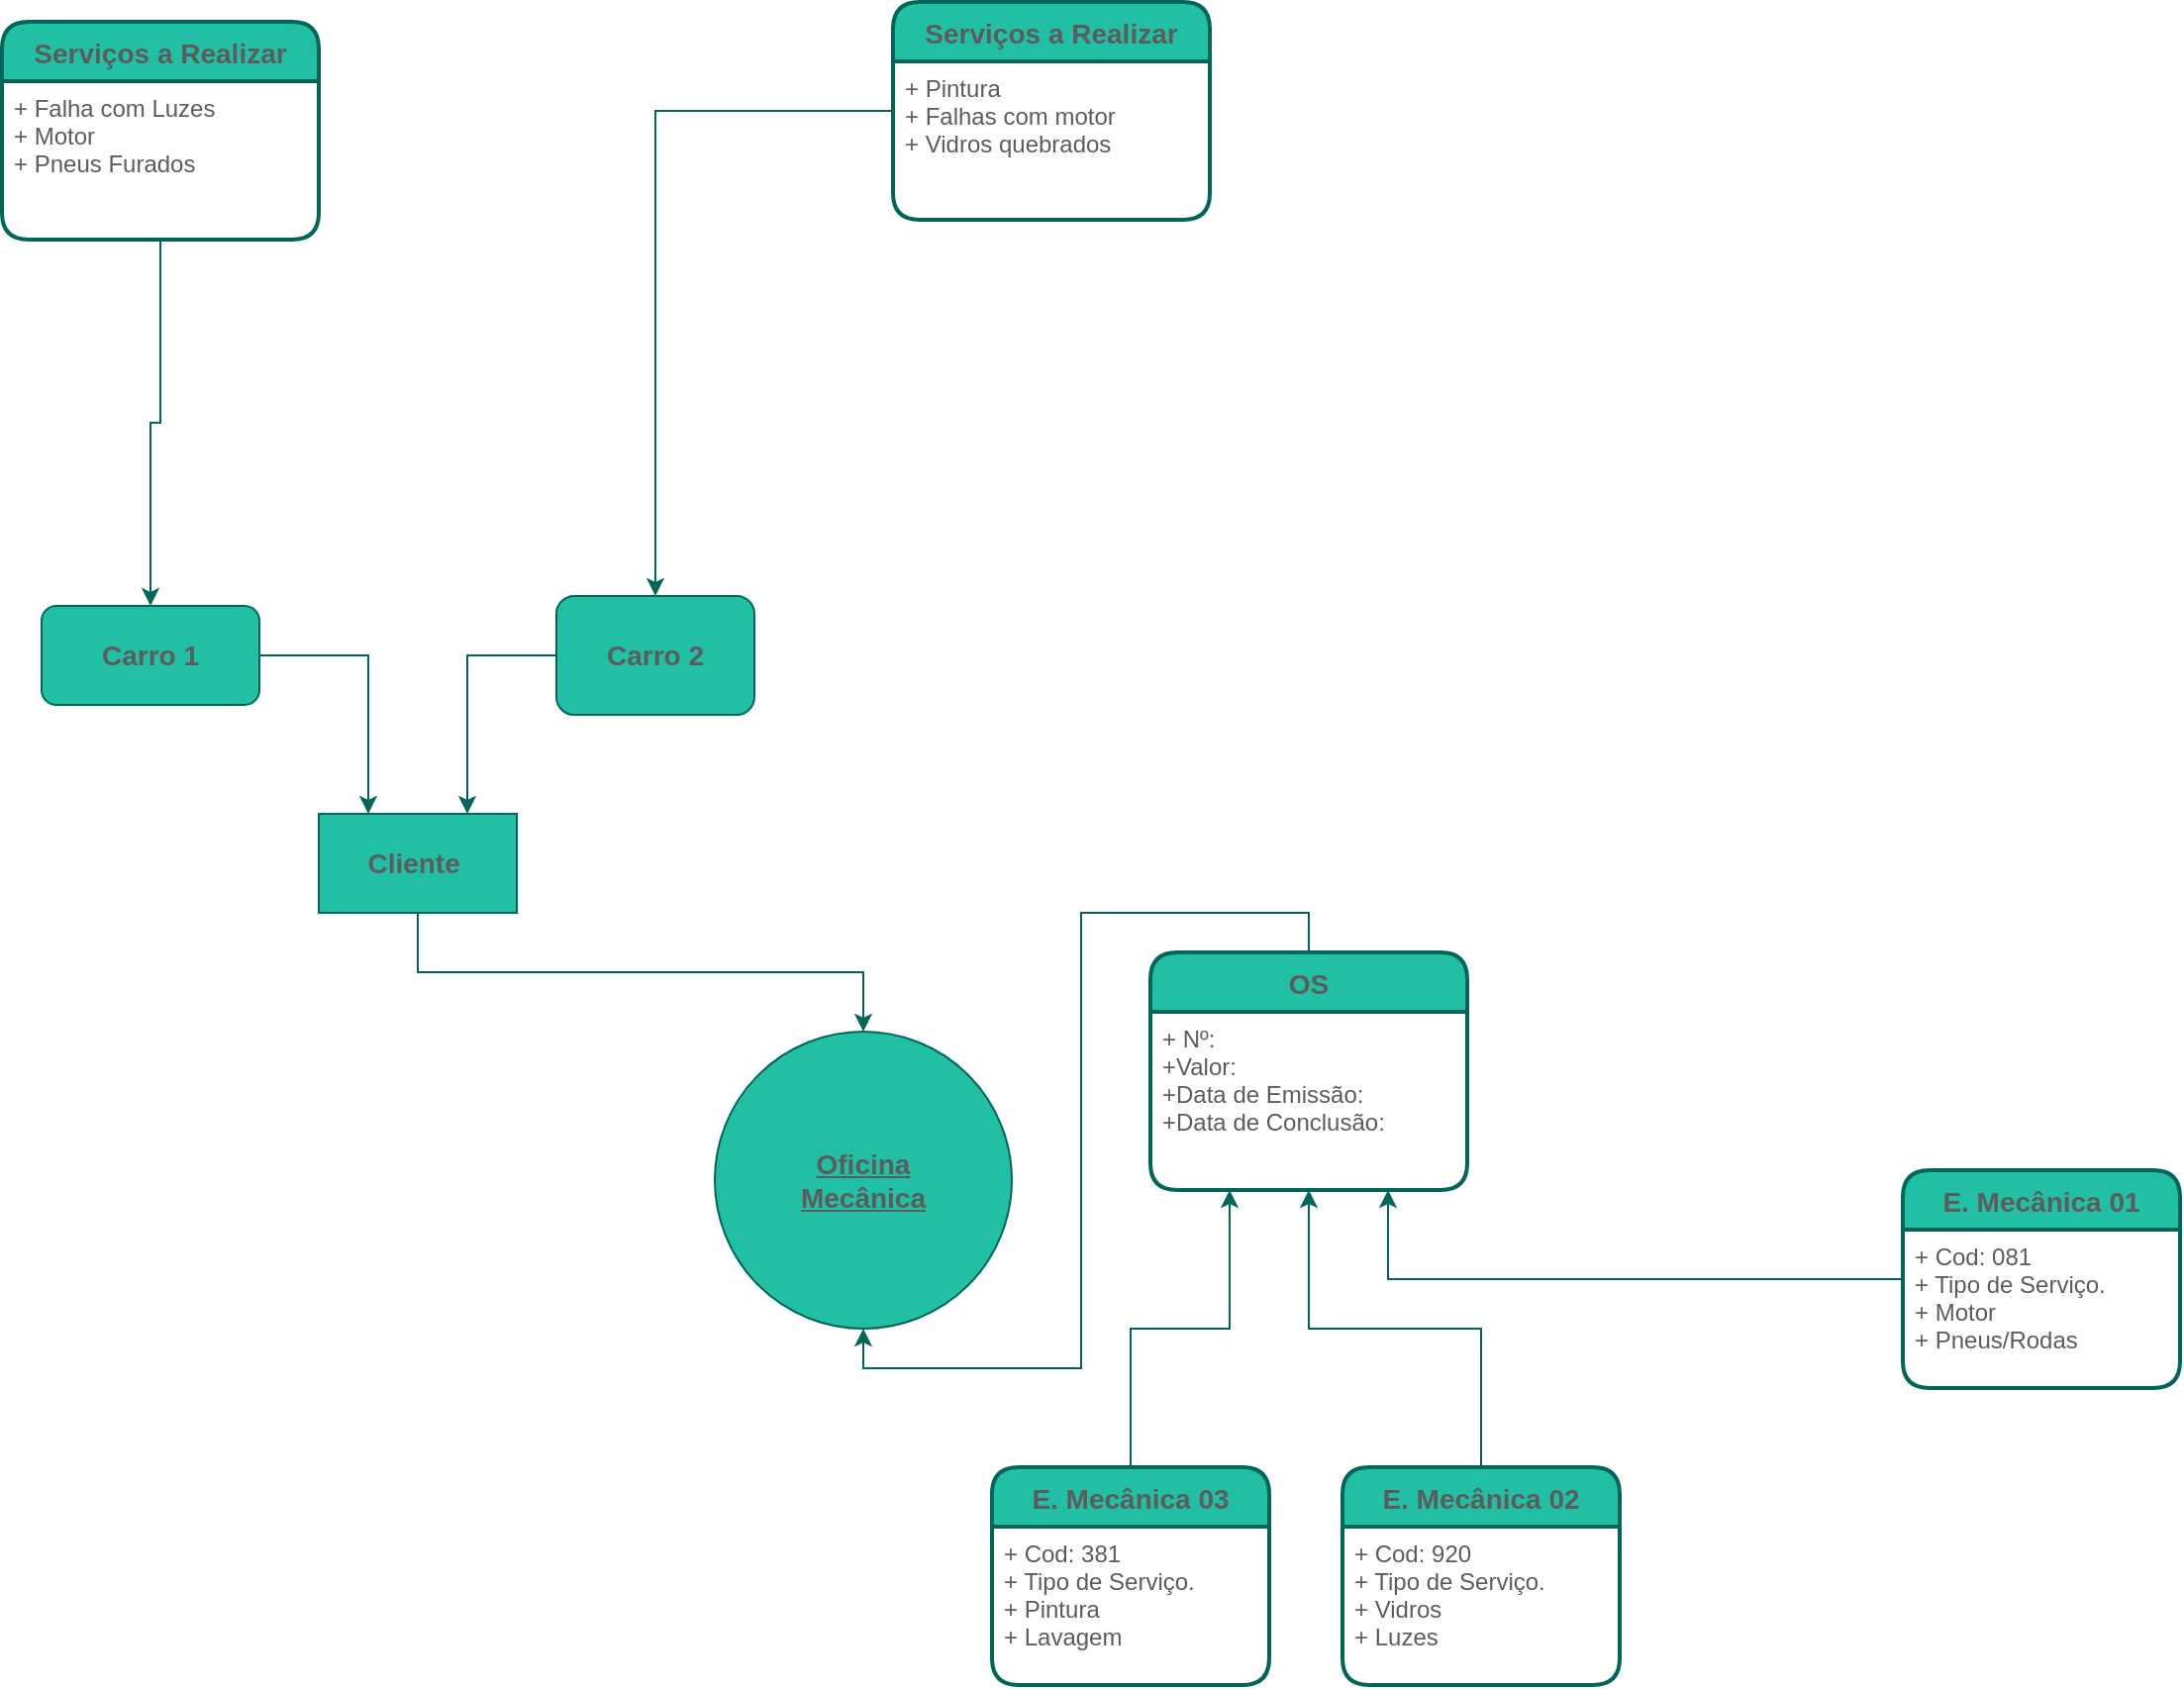 <mxfile version="20.3.0" type="github"><diagram id="kwKbnFESSaFgKTQE_65f" name="Página-1"><mxGraphModel dx="1381" dy="1990" grid="1" gridSize="10" guides="1" tooltips="1" connect="1" arrows="1" fold="1" page="1" pageScale="1" pageWidth="827" pageHeight="1169" math="0" shadow="0"><root><mxCell id="0"/><mxCell id="1" parent="0"/><mxCell id="GUdjovpmhxGGMFV_s--v-1" value="&lt;span style=&quot;font-size: 14px;&quot;&gt;&lt;b style=&quot;&quot;&gt;&lt;u&gt;Oficina&lt;br&gt;Mecânica&lt;br&gt;&lt;/u&gt;&lt;/b&gt;&lt;/span&gt;" style="ellipse;whiteSpace=wrap;html=1;aspect=fixed;fillColor=#21C0A5;strokeColor=#006658;fontColor=#5C5C5C;" vertex="1" parent="1"><mxGeometry x="370" y="360" width="150" height="150" as="geometry"/></mxCell><mxCell id="GUdjovpmhxGGMFV_s--v-8" style="edgeStyle=orthogonalEdgeStyle;rounded=0;orthogonalLoop=1;jettySize=auto;html=1;exitX=0.5;exitY=1;exitDx=0;exitDy=0;fontSize=14;strokeColor=#006658;fontColor=#5C5C5C;" edge="1" parent="1" source="GUdjovpmhxGGMFV_s--v-2" target="GUdjovpmhxGGMFV_s--v-1"><mxGeometry relative="1" as="geometry"><Array as="points"><mxPoint x="220" y="330"/><mxPoint x="445" y="330"/></Array></mxGeometry></mxCell><mxCell id="GUdjovpmhxGGMFV_s--v-2" value="&lt;b&gt;Cliente&amp;nbsp;&lt;/b&gt;" style="rounded=0;whiteSpace=wrap;html=1;fontSize=14;fillColor=#21C0A5;strokeColor=#006658;fontColor=#5C5C5C;" vertex="1" parent="1"><mxGeometry x="170" y="250" width="100" height="50" as="geometry"/></mxCell><mxCell id="GUdjovpmhxGGMFV_s--v-20" style="edgeStyle=orthogonalEdgeStyle;rounded=0;orthogonalLoop=1;jettySize=auto;html=1;entryX=0.25;entryY=0;entryDx=0;entryDy=0;fontSize=14;strokeColor=#006658;fontColor=#5C5C5C;" edge="1" parent="1" source="GUdjovpmhxGGMFV_s--v-3" target="GUdjovpmhxGGMFV_s--v-2"><mxGeometry relative="1" as="geometry"/></mxCell><mxCell id="GUdjovpmhxGGMFV_s--v-3" value="&lt;b&gt;Carro 1&lt;/b&gt;" style="rounded=1;whiteSpace=wrap;html=1;fontSize=14;fillColor=#21C0A5;strokeColor=#006658;fontColor=#5C5C5C;" vertex="1" parent="1"><mxGeometry x="30" y="145" width="110" height="50" as="geometry"/></mxCell><mxCell id="GUdjovpmhxGGMFV_s--v-19" style="edgeStyle=orthogonalEdgeStyle;rounded=0;orthogonalLoop=1;jettySize=auto;html=1;entryX=0.75;entryY=0;entryDx=0;entryDy=0;fontSize=14;strokeColor=#006658;fontColor=#5C5C5C;" edge="1" parent="1" source="GUdjovpmhxGGMFV_s--v-4" target="GUdjovpmhxGGMFV_s--v-2"><mxGeometry relative="1" as="geometry"/></mxCell><mxCell id="GUdjovpmhxGGMFV_s--v-4" value="&lt;b&gt;Carro 2&lt;/b&gt;" style="rounded=1;whiteSpace=wrap;html=1;fontSize=14;fillColor=#21C0A5;strokeColor=#006658;fontColor=#5C5C5C;" vertex="1" parent="1"><mxGeometry x="290" y="140" width="100" height="60" as="geometry"/></mxCell><mxCell id="GUdjovpmhxGGMFV_s--v-5" value="OS" style="swimlane;childLayout=stackLayout;horizontal=1;startSize=30;horizontalStack=0;rounded=1;fontSize=14;fontStyle=1;strokeWidth=2;resizeParent=0;resizeLast=1;shadow=0;dashed=0;align=center;fillColor=#21C0A5;strokeColor=#006658;fontColor=#5C5C5C;" vertex="1" parent="1"><mxGeometry x="590" y="320" width="160" height="120" as="geometry"/></mxCell><mxCell id="GUdjovpmhxGGMFV_s--v-6" value="+ Nº: &#10;+Valor:&#10;+Data de Emissão: &#10;+Data de Conclusão:&#10;" style="align=left;strokeColor=none;fillColor=none;spacingLeft=4;fontSize=12;verticalAlign=top;resizable=0;rotatable=0;part=1;fontColor=#5C5C5C;" vertex="1" parent="GUdjovpmhxGGMFV_s--v-5"><mxGeometry y="30" width="160" height="90" as="geometry"/></mxCell><mxCell id="GUdjovpmhxGGMFV_s--v-7" style="edgeStyle=orthogonalEdgeStyle;rounded=0;orthogonalLoop=1;jettySize=auto;html=1;exitX=0.5;exitY=0;exitDx=0;exitDy=0;fontSize=14;entryX=0.5;entryY=1;entryDx=0;entryDy=0;strokeColor=#006658;fontColor=#5C5C5C;" edge="1" parent="1" source="GUdjovpmhxGGMFV_s--v-5" target="GUdjovpmhxGGMFV_s--v-1"><mxGeometry relative="1" as="geometry"><mxPoint x="310" y="560" as="targetPoint"/></mxGeometry></mxCell><mxCell id="GUdjovpmhxGGMFV_s--v-17" style="edgeStyle=orthogonalEdgeStyle;rounded=0;orthogonalLoop=1;jettySize=auto;html=1;entryX=0.75;entryY=1;entryDx=0;entryDy=0;fontSize=14;strokeColor=#006658;fontColor=#5C5C5C;" edge="1" parent="1" source="GUdjovpmhxGGMFV_s--v-9" target="GUdjovpmhxGGMFV_s--v-6"><mxGeometry relative="1" as="geometry"/></mxCell><mxCell id="GUdjovpmhxGGMFV_s--v-9" value="E. Mecânica 01" style="swimlane;childLayout=stackLayout;horizontal=1;startSize=30;horizontalStack=0;rounded=1;fontSize=14;fontStyle=1;strokeWidth=2;resizeParent=0;resizeLast=1;shadow=0;dashed=0;align=center;fillColor=#21C0A5;strokeColor=#006658;fontColor=#5C5C5C;" vertex="1" parent="1"><mxGeometry x="970" y="430" width="140" height="110" as="geometry"/></mxCell><mxCell id="GUdjovpmhxGGMFV_s--v-10" value="+ Cod: 081&#10;+ Tipo de Serviço.&#10;+ Motor&#10;+ Pneus/Rodas" style="align=left;strokeColor=none;fillColor=none;spacingLeft=4;fontSize=12;verticalAlign=top;resizable=0;rotatable=0;part=1;fontColor=#5C5C5C;" vertex="1" parent="GUdjovpmhxGGMFV_s--v-9"><mxGeometry y="30" width="140" height="80" as="geometry"/></mxCell><mxCell id="GUdjovpmhxGGMFV_s--v-16" style="edgeStyle=orthogonalEdgeStyle;rounded=0;orthogonalLoop=1;jettySize=auto;html=1;entryX=0.5;entryY=1;entryDx=0;entryDy=0;fontSize=14;strokeColor=#006658;fontColor=#5C5C5C;" edge="1" parent="1" source="GUdjovpmhxGGMFV_s--v-11" target="GUdjovpmhxGGMFV_s--v-6"><mxGeometry relative="1" as="geometry"/></mxCell><mxCell id="GUdjovpmhxGGMFV_s--v-11" value="E. Mecânica 02" style="swimlane;childLayout=stackLayout;horizontal=1;startSize=30;horizontalStack=0;rounded=1;fontSize=14;fontStyle=1;strokeWidth=2;resizeParent=0;resizeLast=1;shadow=0;dashed=0;align=center;fillColor=#21C0A5;strokeColor=#006658;fontColor=#5C5C5C;" vertex="1" parent="1"><mxGeometry x="687" y="580" width="140" height="110" as="geometry"/></mxCell><mxCell id="GUdjovpmhxGGMFV_s--v-12" value="+ Cod: 920&#10;+ Tipo de Serviço.&#10;+ Vidros&#10;+ Luzes" style="align=left;strokeColor=none;fillColor=none;spacingLeft=4;fontSize=12;verticalAlign=top;resizable=0;rotatable=0;part=1;fontColor=#5C5C5C;" vertex="1" parent="GUdjovpmhxGGMFV_s--v-11"><mxGeometry y="30" width="140" height="80" as="geometry"/></mxCell><mxCell id="GUdjovpmhxGGMFV_s--v-22" style="edgeStyle=orthogonalEdgeStyle;rounded=0;orthogonalLoop=1;jettySize=auto;html=1;strokeColor=#006658;fontColor=#5C5C5C;fillColor=#21C0A5;entryX=0.25;entryY=1;entryDx=0;entryDy=0;" edge="1" parent="1" source="GUdjovpmhxGGMFV_s--v-13" target="GUdjovpmhxGGMFV_s--v-6"><mxGeometry relative="1" as="geometry"><mxPoint x="630" y="450" as="targetPoint"/></mxGeometry></mxCell><mxCell id="GUdjovpmhxGGMFV_s--v-13" value="E. Mecânica 03" style="swimlane;childLayout=stackLayout;horizontal=1;startSize=30;horizontalStack=0;rounded=1;fontSize=14;fontStyle=1;strokeWidth=2;resizeParent=0;resizeLast=1;shadow=0;dashed=0;align=center;fillColor=#21C0A5;strokeColor=#006658;fontColor=#5C5C5C;" vertex="1" parent="1"><mxGeometry x="510" y="580" width="140" height="110" as="geometry"/></mxCell><mxCell id="GUdjovpmhxGGMFV_s--v-14" value="+ Cod: 381&#10;+ Tipo de Serviço.&#10;+ Pintura&#10;+ Lavagem" style="align=left;strokeColor=none;fillColor=none;spacingLeft=4;fontSize=12;verticalAlign=top;resizable=0;rotatable=0;part=1;fontColor=#5C5C5C;" vertex="1" parent="GUdjovpmhxGGMFV_s--v-13"><mxGeometry y="30" width="140" height="80" as="geometry"/></mxCell><mxCell id="GUdjovpmhxGGMFV_s--v-25" style="edgeStyle=orthogonalEdgeStyle;rounded=0;orthogonalLoop=1;jettySize=auto;html=1;entryX=0.5;entryY=0;entryDx=0;entryDy=0;strokeColor=#006658;fontColor=#5C5C5C;fillColor=#21C0A5;" edge="1" parent="1" source="GUdjovpmhxGGMFV_s--v-23" target="GUdjovpmhxGGMFV_s--v-4"><mxGeometry relative="1" as="geometry"/></mxCell><mxCell id="GUdjovpmhxGGMFV_s--v-23" value="Serviços a Realizar" style="swimlane;childLayout=stackLayout;horizontal=1;startSize=30;horizontalStack=0;rounded=1;fontSize=14;fontStyle=1;strokeWidth=2;resizeParent=0;resizeLast=1;shadow=0;dashed=0;align=center;fillColor=#21C0A5;strokeColor=#006658;fontColor=#5C5C5C;" vertex="1" parent="1"><mxGeometry x="460" y="-160" width="160" height="110" as="geometry"/></mxCell><mxCell id="GUdjovpmhxGGMFV_s--v-24" value="+ Pintura &#10;+ Falhas com motor&#10;+ Vidros quebrados" style="align=left;strokeColor=none;fillColor=none;spacingLeft=4;fontSize=12;verticalAlign=top;resizable=0;rotatable=0;part=1;fontColor=#5C5C5C;" vertex="1" parent="GUdjovpmhxGGMFV_s--v-23"><mxGeometry y="30" width="160" height="80" as="geometry"/></mxCell><mxCell id="GUdjovpmhxGGMFV_s--v-31" style="edgeStyle=orthogonalEdgeStyle;rounded=0;orthogonalLoop=1;jettySize=auto;html=1;entryX=0.5;entryY=0;entryDx=0;entryDy=0;strokeColor=#006658;fontColor=#5C5C5C;fillColor=#21C0A5;" edge="1" parent="1" source="GUdjovpmhxGGMFV_s--v-29" target="GUdjovpmhxGGMFV_s--v-3"><mxGeometry relative="1" as="geometry"/></mxCell><mxCell id="GUdjovpmhxGGMFV_s--v-29" value="Serviços a Realizar" style="swimlane;childLayout=stackLayout;horizontal=1;startSize=30;horizontalStack=0;rounded=1;fontSize=14;fontStyle=1;strokeWidth=2;resizeParent=0;resizeLast=1;shadow=0;dashed=0;align=center;fillColor=#21C0A5;strokeColor=#006658;fontColor=#5C5C5C;" vertex="1" parent="1"><mxGeometry x="10" y="-150" width="160" height="110" as="geometry"/></mxCell><mxCell id="GUdjovpmhxGGMFV_s--v-30" value="+ Falha com Luzes&#10;+ Motor &#10;+ Pneus Furados" style="align=left;strokeColor=none;fillColor=none;spacingLeft=4;fontSize=12;verticalAlign=top;resizable=0;rotatable=0;part=1;fontColor=#5C5C5C;" vertex="1" parent="GUdjovpmhxGGMFV_s--v-29"><mxGeometry y="30" width="160" height="80" as="geometry"/></mxCell></root></mxGraphModel></diagram></mxfile>